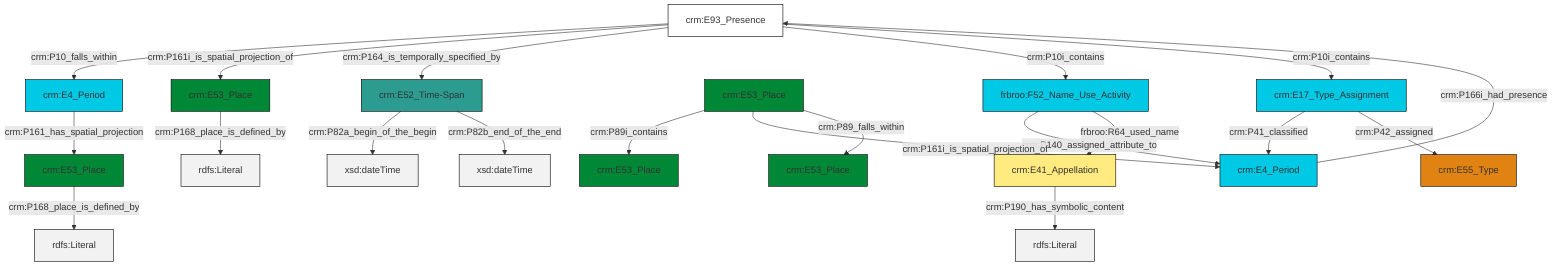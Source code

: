 graph TD
classDef Literal fill:#f2f2f2,stroke:#000000;
classDef CRM_Entity fill:#FFFFFF,stroke:#000000;
classDef Temporal_Entity fill:#00C9E6, stroke:#000000;
classDef Type fill:#E18312, stroke:#000000;
classDef Time-Span fill:#2C9C91, stroke:#000000;
classDef Appellation fill:#FFEB7F, stroke:#000000;
classDef Place fill:#008836, stroke:#000000;
classDef Persistent_Item fill:#B266B2, stroke:#000000;
classDef Conceptual_Object fill:#FFD700, stroke:#000000;
classDef Physical_Thing fill:#D2B48C, stroke:#000000;
classDef Actor fill:#f58aad, stroke:#000000;
classDef PC_Classes fill:#4ce600, stroke:#000000;
classDef Multi fill:#cccccc,stroke:#000000;

0["crm:E52_Time-Span"]:::Time-Span -->|crm:P82a_begin_of_the_begin| 2[xsd:dateTime]:::Literal
3["crm:E93_Presence"]:::CRM_Entity -->|crm:P10_falls_within| 4["crm:E4_Period"]:::Temporal_Entity
11["frbroo:F52_Name_Use_Activity"]:::Temporal_Entity -->|crm:P140_assigned_attribute_to| 12["crm:E4_Period"]:::Temporal_Entity
3["crm:E93_Presence"]:::CRM_Entity -->|crm:P161i_is_spatial_projection_of| 16["crm:E53_Place"]:::Place
4["crm:E4_Period"]:::Temporal_Entity -->|crm:P161_has_spatial_projection| 17["crm:E53_Place"]:::Place
7["crm:E53_Place"]:::Place -->|crm:P89i_contains| 18["crm:E53_Place"]:::Place
3["crm:E93_Presence"]:::CRM_Entity -->|crm:P164_is_temporally_specified_by| 0["crm:E52_Time-Span"]:::Time-Span
17["crm:E53_Place"]:::Place -->|crm:P168_place_is_defined_by| 20[rdfs:Literal]:::Literal
11["frbroo:F52_Name_Use_Activity"]:::Temporal_Entity -->|frbroo:R64_used_name| 9["crm:E41_Appellation"]:::Appellation
0["crm:E52_Time-Span"]:::Time-Span -->|crm:P82b_end_of_the_end| 21[xsd:dateTime]:::Literal
3["crm:E93_Presence"]:::CRM_Entity -->|crm:P10i_contains| 11["frbroo:F52_Name_Use_Activity"]:::Temporal_Entity
16["crm:E53_Place"]:::Place -->|crm:P168_place_is_defined_by| 27[rdfs:Literal]:::Literal
9["crm:E41_Appellation"]:::Appellation -->|crm:P190_has_symbolic_content| 28[rdfs:Literal]:::Literal
7["crm:E53_Place"]:::Place -->|crm:P161i_is_spatial_projection_of| 12["crm:E4_Period"]:::Temporal_Entity
5["crm:E17_Type_Assignment"]:::Temporal_Entity -->|crm:P41_classified| 12["crm:E4_Period"]:::Temporal_Entity
3["crm:E93_Presence"]:::CRM_Entity -->|crm:P10i_contains| 5["crm:E17_Type_Assignment"]:::Temporal_Entity
5["crm:E17_Type_Assignment"]:::Temporal_Entity -->|crm:P42_assigned| 25["crm:E55_Type"]:::Type
12["crm:E4_Period"]:::Temporal_Entity -->|crm:P166i_had_presence| 3["crm:E93_Presence"]:::CRM_Entity
7["crm:E53_Place"]:::Place -->|crm:P89_falls_within| 22["crm:E53_Place"]:::Place